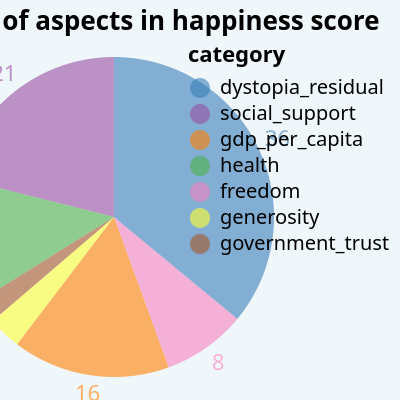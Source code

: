 {
  "$schema": "https://vega.github.io/schema/vega-lite/v4.json",
  "description": "A simple pie chart with embedded data.",
  "title": "Percentage of aspects in happiness score",
  "width": "container",
  "height": "container",
  "data": {
    "values": [
      {"category": "gdp_per_capita", "value": 121.95},
      {"category": "social_support", "value": 161.53},
      {"category": "health", "value": 98.06},
      {"category": "freedom", "value": 64.76},
      {"category": "generosity", "value": 25.84},
      {"category": "government_trust", "value": 18.22},
      {"category": "dystopia_residual", "value": 275.63}
    ]
  },
  "transform": [
    {
      "window": [{"op": "sum", "field": "value", "as": "TotalValue"}],
      "frame": [null, null]
    },
    {"calculate": "datum.value/datum.TotalValue * 100", "as": "PercentOfTotal"}
  ],
  "encoding": {
    "theta": {"field": "value", "type": "quantitative", "stack": true},
    "color": {
      "field": "category",
      "type": "nominal",
      "scale": {
        "domain": [
          "dystopia_residual",
          "social_support",
          "gdp_per_capita",
          "health",
          "freedom",
          "generosity",
          "government_trust"
        ],
        "range": [
          "#377eb8",
          "#984ea3",
          "#ff7f00",
          "#4daf4a",
          "#f781bf",
          "#ffff33",
          "#a65628"
        ]
      }
    },
    "opacity": {"value": 0.6}
  },
  "layer": [
    {"mark": {"type": "arc", "outerRadius": 80}},
    {
      "mark": {"type": "text", "radius": 90},
      "encoding": {
        "text": {
          "field": "PercentOfTotal",
          "type": "quantitative",
          "format": ".0f"
        }
      }
    }
  ],
  "view": {"stroke": null},
  "config": {"background": "#f0f7fa"}
}
